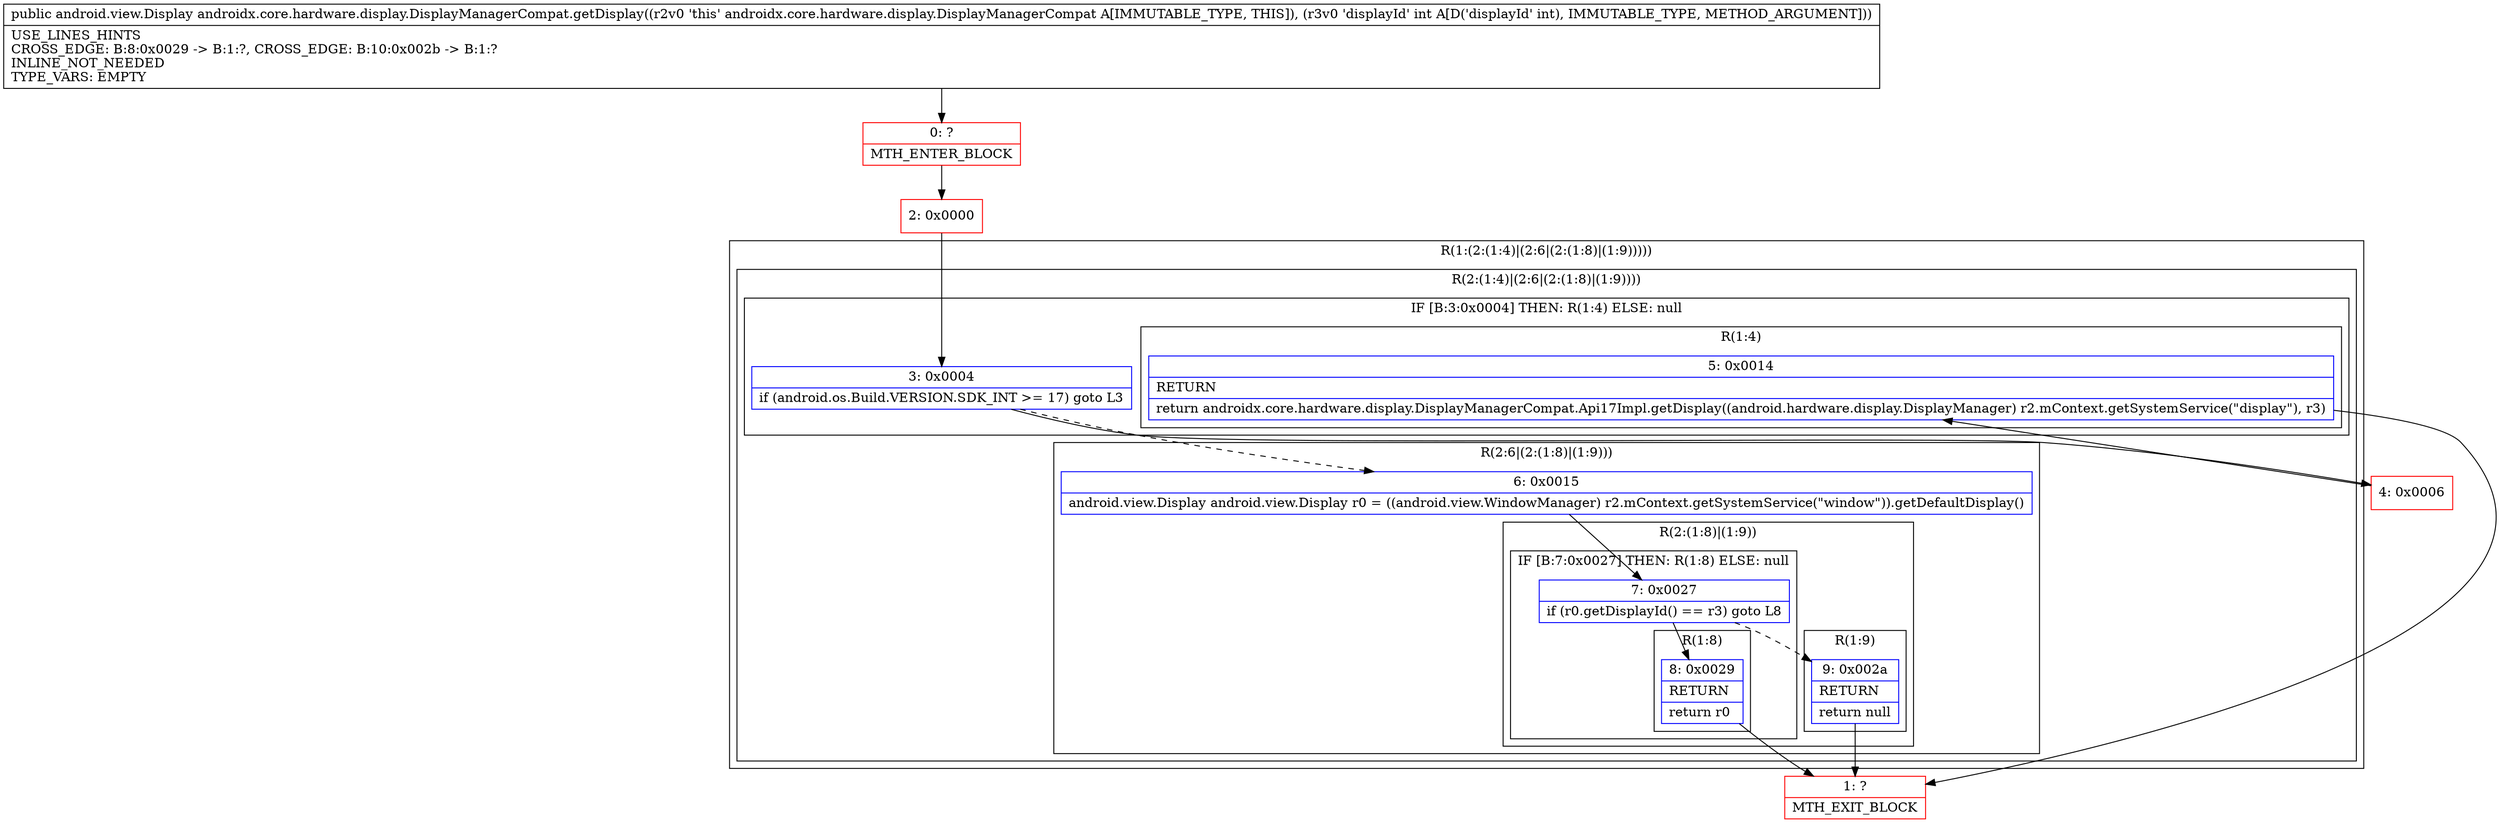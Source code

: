 digraph "CFG forandroidx.core.hardware.display.DisplayManagerCompat.getDisplay(I)Landroid\/view\/Display;" {
subgraph cluster_Region_393301367 {
label = "R(1:(2:(1:4)|(2:6|(2:(1:8)|(1:9)))))";
node [shape=record,color=blue];
subgraph cluster_Region_1696148963 {
label = "R(2:(1:4)|(2:6|(2:(1:8)|(1:9))))";
node [shape=record,color=blue];
subgraph cluster_IfRegion_723386706 {
label = "IF [B:3:0x0004] THEN: R(1:4) ELSE: null";
node [shape=record,color=blue];
Node_3 [shape=record,label="{3\:\ 0x0004|if (android.os.Build.VERSION.SDK_INT \>= 17) goto L3\l}"];
subgraph cluster_Region_1301787639 {
label = "R(1:4)";
node [shape=record,color=blue];
Node_5 [shape=record,label="{5\:\ 0x0014|RETURN\l|return androidx.core.hardware.display.DisplayManagerCompat.Api17Impl.getDisplay((android.hardware.display.DisplayManager) r2.mContext.getSystemService(\"display\"), r3)\l}"];
}
}
subgraph cluster_Region_306043807 {
label = "R(2:6|(2:(1:8)|(1:9)))";
node [shape=record,color=blue];
Node_6 [shape=record,label="{6\:\ 0x0015|android.view.Display android.view.Display r0 = ((android.view.WindowManager) r2.mContext.getSystemService(\"window\")).getDefaultDisplay()\l}"];
subgraph cluster_Region_1343243719 {
label = "R(2:(1:8)|(1:9))";
node [shape=record,color=blue];
subgraph cluster_IfRegion_609906913 {
label = "IF [B:7:0x0027] THEN: R(1:8) ELSE: null";
node [shape=record,color=blue];
Node_7 [shape=record,label="{7\:\ 0x0027|if (r0.getDisplayId() == r3) goto L8\l}"];
subgraph cluster_Region_583009120 {
label = "R(1:8)";
node [shape=record,color=blue];
Node_8 [shape=record,label="{8\:\ 0x0029|RETURN\l|return r0\l}"];
}
}
subgraph cluster_Region_2085227539 {
label = "R(1:9)";
node [shape=record,color=blue];
Node_9 [shape=record,label="{9\:\ 0x002a|RETURN\l|return null\l}"];
}
}
}
}
}
Node_0 [shape=record,color=red,label="{0\:\ ?|MTH_ENTER_BLOCK\l}"];
Node_2 [shape=record,color=red,label="{2\:\ 0x0000}"];
Node_4 [shape=record,color=red,label="{4\:\ 0x0006}"];
Node_1 [shape=record,color=red,label="{1\:\ ?|MTH_EXIT_BLOCK\l}"];
MethodNode[shape=record,label="{public android.view.Display androidx.core.hardware.display.DisplayManagerCompat.getDisplay((r2v0 'this' androidx.core.hardware.display.DisplayManagerCompat A[IMMUTABLE_TYPE, THIS]), (r3v0 'displayId' int A[D('displayId' int), IMMUTABLE_TYPE, METHOD_ARGUMENT]))  | USE_LINES_HINTS\lCROSS_EDGE: B:8:0x0029 \-\> B:1:?, CROSS_EDGE: B:10:0x002b \-\> B:1:?\lINLINE_NOT_NEEDED\lTYPE_VARS: EMPTY\l}"];
MethodNode -> Node_0;Node_3 -> Node_4;
Node_3 -> Node_6[style=dashed];
Node_5 -> Node_1;
Node_6 -> Node_7;
Node_7 -> Node_8;
Node_7 -> Node_9[style=dashed];
Node_8 -> Node_1;
Node_9 -> Node_1;
Node_0 -> Node_2;
Node_2 -> Node_3;
Node_4 -> Node_5;
}

